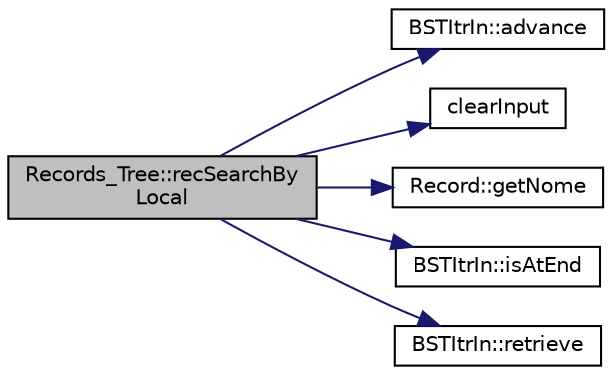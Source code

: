 digraph "Records_Tree::recSearchByLocal"
{
 // LATEX_PDF_SIZE
  edge [fontname="Helvetica",fontsize="10",labelfontname="Helvetica",labelfontsize="10"];
  node [fontname="Helvetica",fontsize="10",shape=record];
  rankdir="LR";
  Node1 [label="Records_Tree::recSearchBy\lLocal",height=0.2,width=0.4,color="black", fillcolor="grey75", style="filled", fontcolor="black",tooltip="Mostra todos os recordes com um local especifico."];
  Node1 -> Node2 [color="midnightblue",fontsize="10",style="solid",fontname="Helvetica"];
  Node2 [label="BSTItrIn::advance",height=0.2,width=0.4,color="black", fillcolor="white", style="filled",URL="$class_b_s_t_itr_in.html#ac772d3ebbac748c5f8cf9bc659f2e32c",tooltip=" "];
  Node1 -> Node3 [color="midnightblue",fontsize="10",style="solid",fontname="Helvetica"];
  Node3 [label="clearInput",height=0.2,width=0.4,color="black", fillcolor="white", style="filled",URL="$utils_8cpp.html#a5d555657ce648c1a47abb70f1029589d",tooltip="Limpa o input buffer."];
  Node1 -> Node4 [color="midnightblue",fontsize="10",style="solid",fontname="Helvetica"];
  Node4 [label="Record::getNome",height=0.2,width=0.4,color="black", fillcolor="white", style="filled",URL="$class_record.html#a88274b00e661d134e022f097647b107c",tooltip="Retorna o nome do recordista."];
  Node1 -> Node5 [color="midnightblue",fontsize="10",style="solid",fontname="Helvetica"];
  Node5 [label="BSTItrIn::isAtEnd",height=0.2,width=0.4,color="black", fillcolor="white", style="filled",URL="$class_b_s_t_itr_in.html#a6f9a43217862c263a9bf15b9a08b889a",tooltip=" "];
  Node1 -> Node6 [color="midnightblue",fontsize="10",style="solid",fontname="Helvetica"];
  Node6 [label="BSTItrIn::retrieve",height=0.2,width=0.4,color="black", fillcolor="white", style="filled",URL="$class_b_s_t_itr_in.html#a434375a2d263bf132ab3c4ac878af8ef",tooltip=" "];
}
